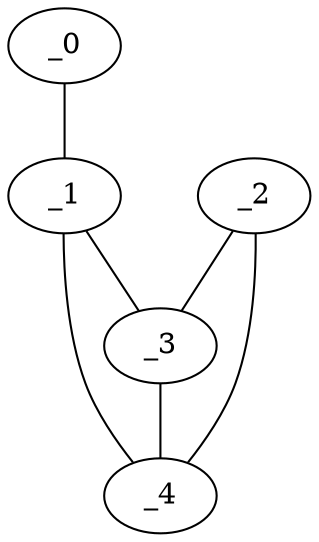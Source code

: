 graph WP1_0133 {
	_0	 [x="0.307444",
		y="3.44917"];
	_1	 [x="1.21317",
		y="0.728004"];
	_0 -- _1;
	_3	 [x="1.89226",
		y="0.777372"];
	_1 -- _3;
	_4	 [x="1.38539",
		y="2.05895"];
	_1 -- _4;
	_2	 [x="2.59165",
		y="3.00866"];
	_2 -- _3;
	_2 -- _4;
	_3 -- _4;
}
